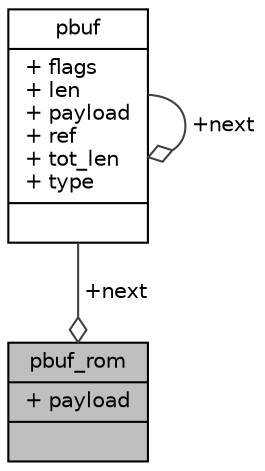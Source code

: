 digraph "pbuf_rom"
{
 // LATEX_PDF_SIZE
  edge [fontname="Helvetica",fontsize="10",labelfontname="Helvetica",labelfontsize="10"];
  node [fontname="Helvetica",fontsize="10",shape=record];
  Node1 [label="{pbuf_rom\n|+ payload\l|}",height=0.2,width=0.4,color="black", fillcolor="grey75", style="filled", fontcolor="black",tooltip=" "];
  Node2 -> Node1 [color="grey25",fontsize="10",style="solid",label=" +next" ,arrowhead="odiamond",fontname="Helvetica"];
  Node2 [label="{pbuf\n|+ flags\l+ len\l+ payload\l+ ref\l+ tot_len\l+ type\l|}",height=0.2,width=0.4,color="black", fillcolor="white", style="filled",URL="$structpbuf.html",tooltip=" "];
  Node2 -> Node2 [color="grey25",fontsize="10",style="solid",label=" +next" ,arrowhead="odiamond",fontname="Helvetica"];
}
